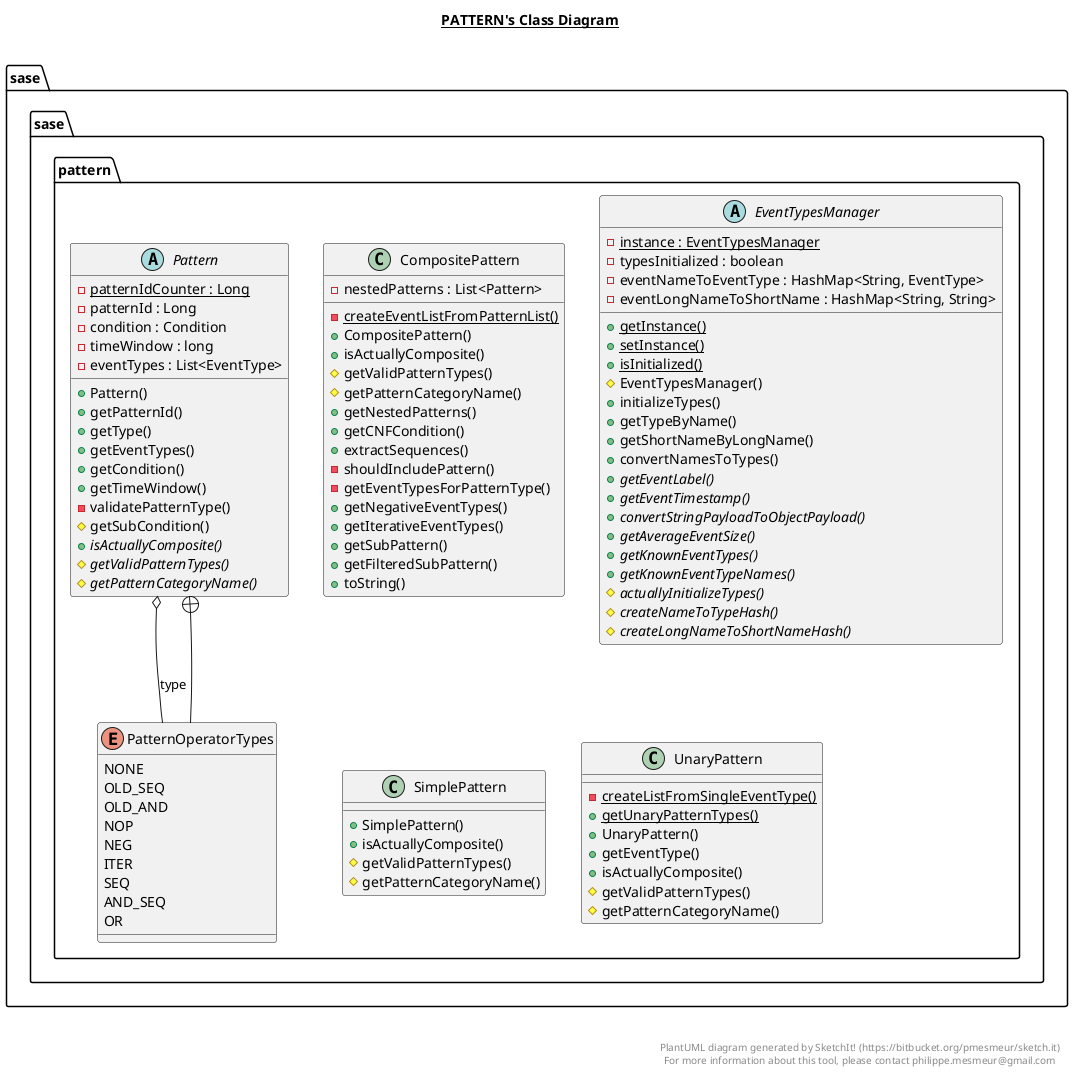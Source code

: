 @startuml

title __PATTERN's Class Diagram__\n

  package sase.sase.pattern {
    class CompositePattern {
        - nestedPatterns : List<Pattern>
        {static} - createEventListFromPatternList()
        + CompositePattern()
        + isActuallyComposite()
        # getValidPatternTypes()
        # getPatternCategoryName()
        + getNestedPatterns()
        + getCNFCondition()
        + extractSequences()
        - shouldIncludePattern()
        - getEventTypesForPatternType()
        + getNegativeEventTypes()
        + getIterativeEventTypes()
        + getSubPattern()
        + getFilteredSubPattern()
        + toString()
    }
  }
  

  package sase.sase.pattern {
    abstract class EventTypesManager {
        {static} - instance : EventTypesManager
        - typesInitialized : boolean
        - eventNameToEventType : HashMap<String, EventType>
        - eventLongNameToShortName : HashMap<String, String>
        {static} + getInstance()
        {static} + setInstance()
        {static} + isInitialized()
        # EventTypesManager()
        + initializeTypes()
        + getTypeByName()
        + getShortNameByLongName()
        + convertNamesToTypes()
        {abstract} + getEventLabel()
        {abstract} + getEventTimestamp()
        {abstract} + convertStringPayloadToObjectPayload()
        {abstract} + getAverageEventSize()
        {abstract} + getKnownEventTypes()
        {abstract} + getKnownEventTypeNames()
        {abstract} # actuallyInitializeTypes()
        {abstract} # createNameToTypeHash()
        {abstract} # createLongNameToShortNameHash()
    }
  }
  

  package sase.sase.pattern {
    abstract class Pattern {
        {static} - patternIdCounter : Long
        - patternId : Long
        - condition : Condition
        - timeWindow : long
        - eventTypes : List<EventType>
        + Pattern()
        + getPatternId()
        + getType()
        + getEventTypes()
        + getCondition()
        + getTimeWindow()
        - validatePatternType()
        # getSubCondition()
        {abstract} + isActuallyComposite()
        {abstract} # getValidPatternTypes()
        {abstract} # getPatternCategoryName()
    }
  }
  

  package sase.sase.pattern {
    enum PatternOperatorTypes {
      NONE
      OLD_SEQ
      OLD_AND
      NOP
      NEG
      ITER
      SEQ
      AND_SEQ
      OR
    }
  }
  

  package sase.sase.pattern {
    class SimplePattern {
        + SimplePattern()
        + isActuallyComposite()
        # getValidPatternTypes()
        # getPatternCategoryName()
    }
  }
  

  package sase.sase.pattern {
    class UnaryPattern {
        {static} - createListFromSingleEventType()
        {static} + getUnaryPatternTypes()
        + UnaryPattern()
        + getEventType()
        + isActuallyComposite()
        # getValidPatternTypes()
        # getPatternCategoryName()
    }
  }
  

  Pattern o-- PatternOperatorTypes : type
  Pattern +-down- PatternOperatorTypes


right footer


PlantUML diagram generated by SketchIt! (https://bitbucket.org/pmesmeur/sketch.it)
For more information about this tool, please contact philippe.mesmeur@gmail.com
endfooter

@enduml
